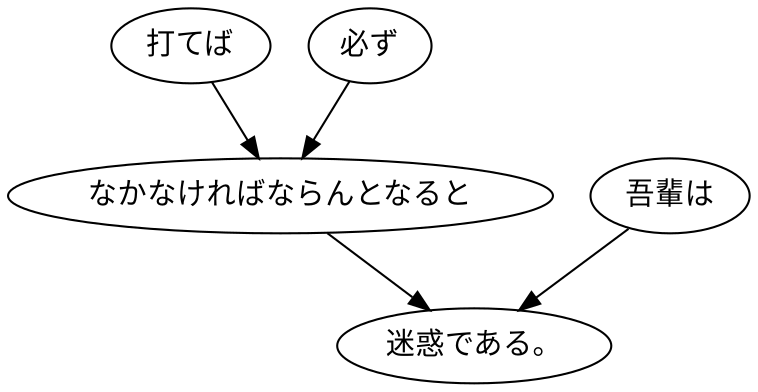 digraph graph4585 {
	node0 [label="打てば"];
	node1 [label="必ず"];
	node2 [label="なかなければならんとなると"];
	node3 [label="吾輩は"];
	node4 [label="迷惑である。"];
	node0 -> node2;
	node1 -> node2;
	node2 -> node4;
	node3 -> node4;
}
